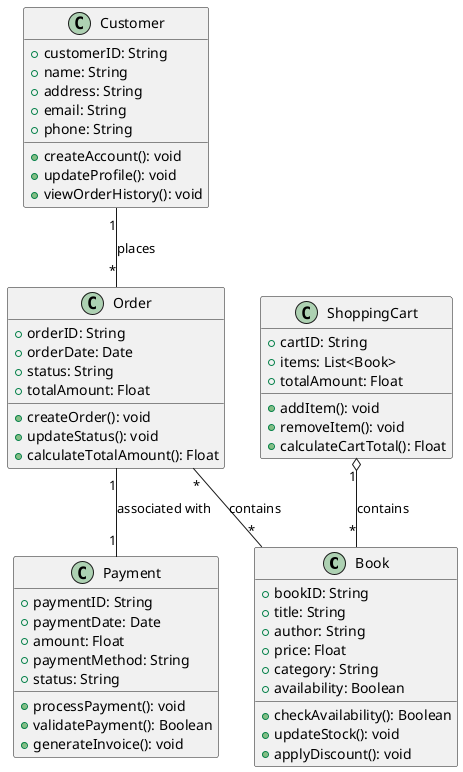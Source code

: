 @startuml

class Book {
  +bookID: String
  +title: String
  +author: String
  +price: Float
  +category: String
  +availability: Boolean
  +checkAvailability(): Boolean
  +updateStock(): void
  +applyDiscount(): void
}

class Customer {
  +customerID: String
  +name: String
  +address: String
  +email: String
  +phone: String
  +createAccount(): void
  +updateProfile(): void
  +viewOrderHistory(): void
}

class Order {
  +orderID: String
  +orderDate: Date
  +status: String
  +totalAmount: Float
  +createOrder(): void
  +updateStatus(): void
  +calculateTotalAmount(): Float
}

class ShoppingCart {
  +cartID: String
  +items: List<Book>
  +totalAmount: Float
  +addItem(): void
  +removeItem(): void
  +calculateCartTotal(): Float
}

class Payment {
  +paymentID: String
  +paymentDate: Date
  +amount: Float
  +paymentMethod: String
  +status: String
  +processPayment(): void
  +validatePayment(): Boolean
  +generateInvoice(): void
}

Customer "1" -- "*" Order : places
Order "*" -- "*" Book : contains
ShoppingCart "1" o-- "*" Book : contains
Order "1" -- "1" Payment : associated with

@enduml
